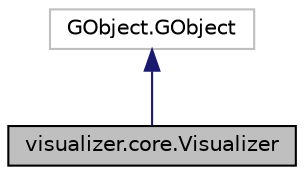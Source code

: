 digraph "visualizer.core.Visualizer"
{
 // LATEX_PDF_SIZE
  edge [fontname="Helvetica",fontsize="10",labelfontname="Helvetica",labelfontsize="10"];
  node [fontname="Helvetica",fontsize="10",shape=record];
  Node1 [label="visualizer.core.Visualizer",height=0.2,width=0.4,color="black", fillcolor="grey75", style="filled", fontcolor="black",tooltip="Visualizer."];
  Node2 -> Node1 [dir="back",color="midnightblue",fontsize="10",style="solid",fontname="Helvetica"];
  Node2 [label="GObject.GObject",height=0.2,width=0.4,color="grey75", fillcolor="white", style="filled",tooltip=" "];
}
